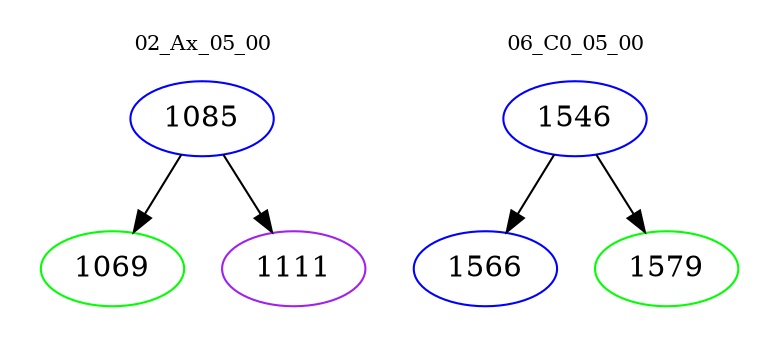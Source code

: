 digraph{
subgraph cluster_0 {
color = white
label = "02_Ax_05_00";
fontsize=10;
T0_1085 [label="1085", color="blue"]
T0_1085 -> T0_1069 [color="black"]
T0_1069 [label="1069", color="green"]
T0_1085 -> T0_1111 [color="black"]
T0_1111 [label="1111", color="purple"]
}
subgraph cluster_1 {
color = white
label = "06_C0_05_00";
fontsize=10;
T1_1546 [label="1546", color="blue"]
T1_1546 -> T1_1566 [color="black"]
T1_1566 [label="1566", color="blue"]
T1_1546 -> T1_1579 [color="black"]
T1_1579 [label="1579", color="green"]
}
}
